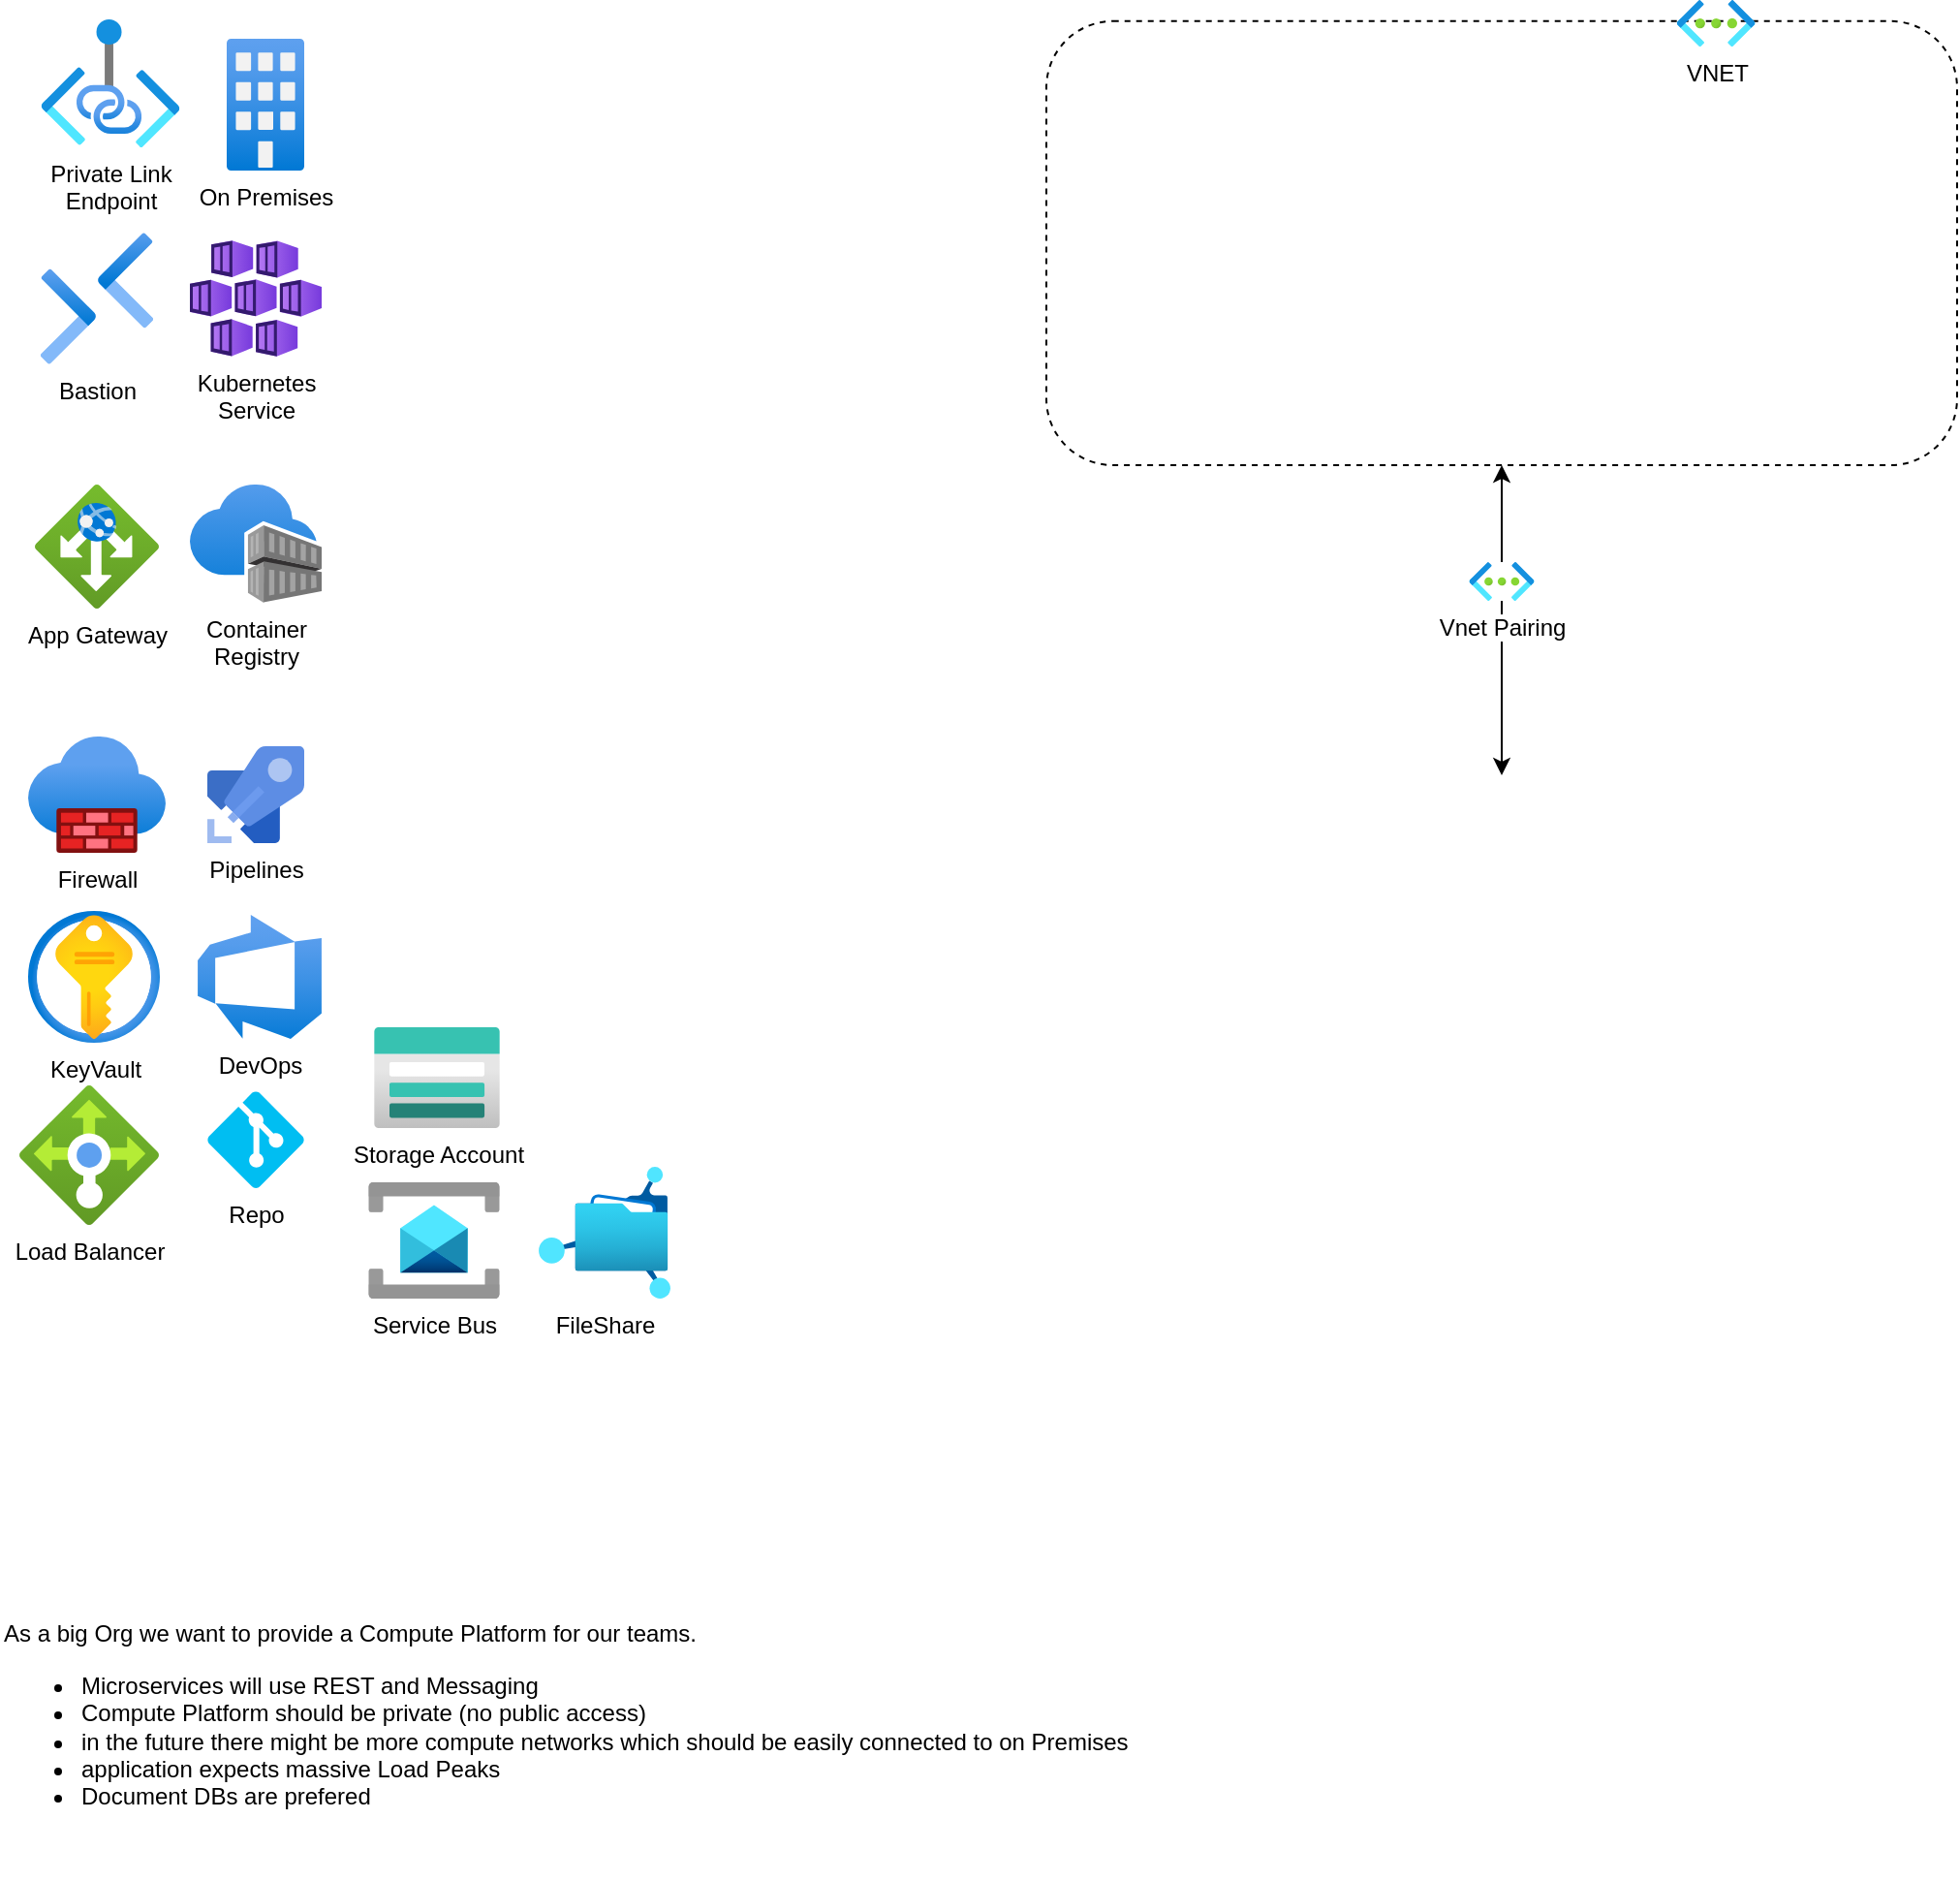 <mxfile>
    <diagram id="JVtnZI1Q8N9a2HBQjwLW" name="Page-1">
        <mxGraphModel dx="2306" dy="2490" grid="1" gridSize="10" guides="1" tooltips="1" connect="1" arrows="1" fold="1" page="1" pageScale="1" pageWidth="850" pageHeight="1100" math="0" shadow="0">
            <root>
                <mxCell id="0"/>
                <mxCell id="1" parent="0"/>
                <mxCell id="2" value="App Gateway" style="aspect=fixed;html=1;points=[];align=center;image;fontSize=12;image=img/lib/azure2/networking/Application_Gateways.svg;" vertex="1" parent="1">
                    <mxGeometry x="78" y="-790" width="64" height="64" as="geometry"/>
                </mxCell>
                <mxCell id="4" value="Private Link &lt;br&gt;Endpoint" style="aspect=fixed;html=1;points=[];align=center;image;fontSize=12;image=img/lib/azure2/networking/Private_Link.svg;" vertex="1" parent="1">
                    <mxGeometry x="81" y="-1030" width="72" height="66" as="geometry"/>
                </mxCell>
                <mxCell id="5" value="Kubernetes&lt;br&gt;Service" style="aspect=fixed;html=1;points=[];align=center;image;fontSize=12;image=img/lib/azure2/compute/Kubernetes_Services.svg;" vertex="1" parent="1">
                    <mxGeometry x="158" y="-916" width="68" height="60" as="geometry"/>
                </mxCell>
                <mxCell id="6" value="KeyVault" style="aspect=fixed;html=1;points=[];align=center;image;fontSize=12;image=img/lib/azure2/security/Key_Vaults.svg;" vertex="1" parent="1">
                    <mxGeometry x="74.5" y="-570" width="68" height="68" as="geometry"/>
                </mxCell>
                <mxCell id="7" value="Firewall" style="aspect=fixed;html=1;points=[];align=center;image;fontSize=12;image=img/lib/azure2/networking/Firewalls.svg;" vertex="1" parent="1">
                    <mxGeometry x="74.5" y="-660" width="71" height="60" as="geometry"/>
                </mxCell>
                <mxCell id="8" value="Load Balancer" style="aspect=fixed;html=1;points=[];align=center;image;fontSize=12;image=img/lib/azure2/networking/Load_Balancers.svg;" vertex="1" parent="1">
                    <mxGeometry x="70" y="-480" width="72" height="72" as="geometry"/>
                </mxCell>
                <mxCell id="9" value="Bastion" style="aspect=fixed;html=1;points=[];align=center;image;fontSize=12;image=img/lib/azure2/networking/Bastions.svg;" vertex="1" parent="1">
                    <mxGeometry x="81" y="-920" width="58.0" height="68" as="geometry"/>
                </mxCell>
                <mxCell id="10" value="Container&lt;br&gt;Registry" style="aspect=fixed;html=1;points=[];align=center;image;fontSize=12;image=img/lib/azure2/containers/Container_Registries.svg;" vertex="1" parent="1">
                    <mxGeometry x="158" y="-790" width="68" height="61" as="geometry"/>
                </mxCell>
                <mxCell id="11" value="On Premises" style="aspect=fixed;html=1;points=[];align=center;image;fontSize=12;image=img/lib/azure2/other/Exchange_On_Premises_Access.svg;" vertex="1" parent="1">
                    <mxGeometry x="177" y="-1020" width="40" height="68" as="geometry"/>
                </mxCell>
                <mxCell id="13" value="" style="group" vertex="1" connectable="0" parent="1">
                    <mxGeometry x="600" y="-1040" width="470" height="240" as="geometry"/>
                </mxCell>
                <mxCell id="12" value="" style="rounded=1;whiteSpace=wrap;html=1;dashed=1;" vertex="1" parent="13">
                    <mxGeometry y="10.909" width="470" height="229.091" as="geometry"/>
                </mxCell>
                <mxCell id="3" value="VNET" style="aspect=fixed;html=1;points=[];align=center;image;fontSize=12;image=img/lib/azure2/networking/Virtual_Networks.svg;" vertex="1" parent="13">
                    <mxGeometry x="325.385" width="40.364" height="24.098" as="geometry"/>
                </mxCell>
                <mxCell id="15" value="Repo" style="verticalLabelPosition=bottom;html=1;verticalAlign=top;align=center;strokeColor=none;fillColor=#00BEF2;shape=mxgraph.azure.git_repository;dashed=1;" vertex="1" parent="1">
                    <mxGeometry x="167" y="-477" width="50" height="50" as="geometry"/>
                </mxCell>
                <mxCell id="16" value="DevOps" style="aspect=fixed;html=1;points=[];align=center;image;fontSize=12;image=img/lib/azure2/devops/Azure_DevOps.svg;dashed=1;" vertex="1" parent="1">
                    <mxGeometry x="162" y="-568" width="64" height="64" as="geometry"/>
                </mxCell>
                <mxCell id="17" value="Pipelines" style="image;sketch=0;aspect=fixed;html=1;points=[];align=center;fontSize=12;image=img/lib/mscae/Azure_Pipelines.svg;" vertex="1" parent="1">
                    <mxGeometry x="167" y="-655" width="50" height="50" as="geometry"/>
                </mxCell>
                <mxCell id="19" style="edgeStyle=none;html=1;entryX=0.5;entryY=1;entryDx=0;entryDy=0;startArrow=none;" edge="1" parent="1" source="18" target="12">
                    <mxGeometry relative="1" as="geometry">
                        <mxPoint x="935" y="-680" as="sourcePoint"/>
                    </mxGeometry>
                </mxCell>
                <mxCell id="20" value="" style="edgeStyle=none;html=1;entryX=0.5;entryY=1;entryDx=0;entryDy=0;endArrow=none;startArrow=classic;startFill=1;" edge="1" parent="1" target="18">
                    <mxGeometry relative="1" as="geometry">
                        <mxPoint x="835" y="-640" as="sourcePoint"/>
                        <mxPoint x="935" y="-830" as="targetPoint"/>
                    </mxGeometry>
                </mxCell>
                <mxCell id="18" value="Vnet Pairing" style="aspect=fixed;html=1;points=[];align=center;image;fontSize=12;image=img/lib/azure2/networking/Virtual_Networks.svg;dashed=1;" vertex="1" parent="1">
                    <mxGeometry x="818.25" y="-750" width="33.5" height="20" as="geometry"/>
                </mxCell>
                <mxCell id="21" value="Service Bus" style="aspect=fixed;html=1;points=[];align=center;image;fontSize=12;image=img/lib/azure2/integration/Service_Bus.svg;dashed=1;" vertex="1" parent="1">
                    <mxGeometry x="250" y="-430" width="68" height="60" as="geometry"/>
                </mxCell>
                <mxCell id="22" value="Storage Account" style="aspect=fixed;html=1;points=[];align=center;image;fontSize=12;image=img/lib/azure2/storage/Storage_Accounts.svg;dashed=1;" vertex="1" parent="1">
                    <mxGeometry x="253" y="-510" width="65" height="52" as="geometry"/>
                </mxCell>
                <mxCell id="23" value="FileShare" style="aspect=fixed;html=1;points=[];align=center;image;fontSize=12;image=img/lib/azure2/storage/Azure_Fileshare.svg;dashed=1;" vertex="1" parent="1">
                    <mxGeometry x="338" y="-438" width="68" height="68" as="geometry"/>
                </mxCell>
                <mxCell id="24" value="&lt;p&gt;As a big Org we want to provide a Compute Platform for our teams.&lt;/p&gt;&lt;ul&gt;&lt;li data-list=&quot;bullet&quot;&gt;Microservices will use REST and Messaging&lt;/li&gt;&lt;li data-list=&quot;bullet&quot;&gt;Compute Platform should be private (no public access)&lt;/li&gt;&lt;li data-list=&quot;bullet&quot;&gt;in the future there might be more compute networks which should be easily connected to on Premises&lt;/li&gt;&lt;li data-list=&quot;bullet&quot;&gt;application expects massive Load Peaks&lt;/li&gt;&lt;li data-list=&quot;bullet&quot;&gt;Document DBs are prefered&lt;/li&gt;&lt;/ul&gt;" style="text;html=1;align=left;verticalAlign=middle;resizable=0;points=[];autosize=1;strokeColor=none;fillColor=none;" vertex="1" parent="1">
                    <mxGeometry x="60" y="-240" width="600" height="170" as="geometry"/>
                </mxCell>
            </root>
        </mxGraphModel>
    </diagram>
</mxfile>
